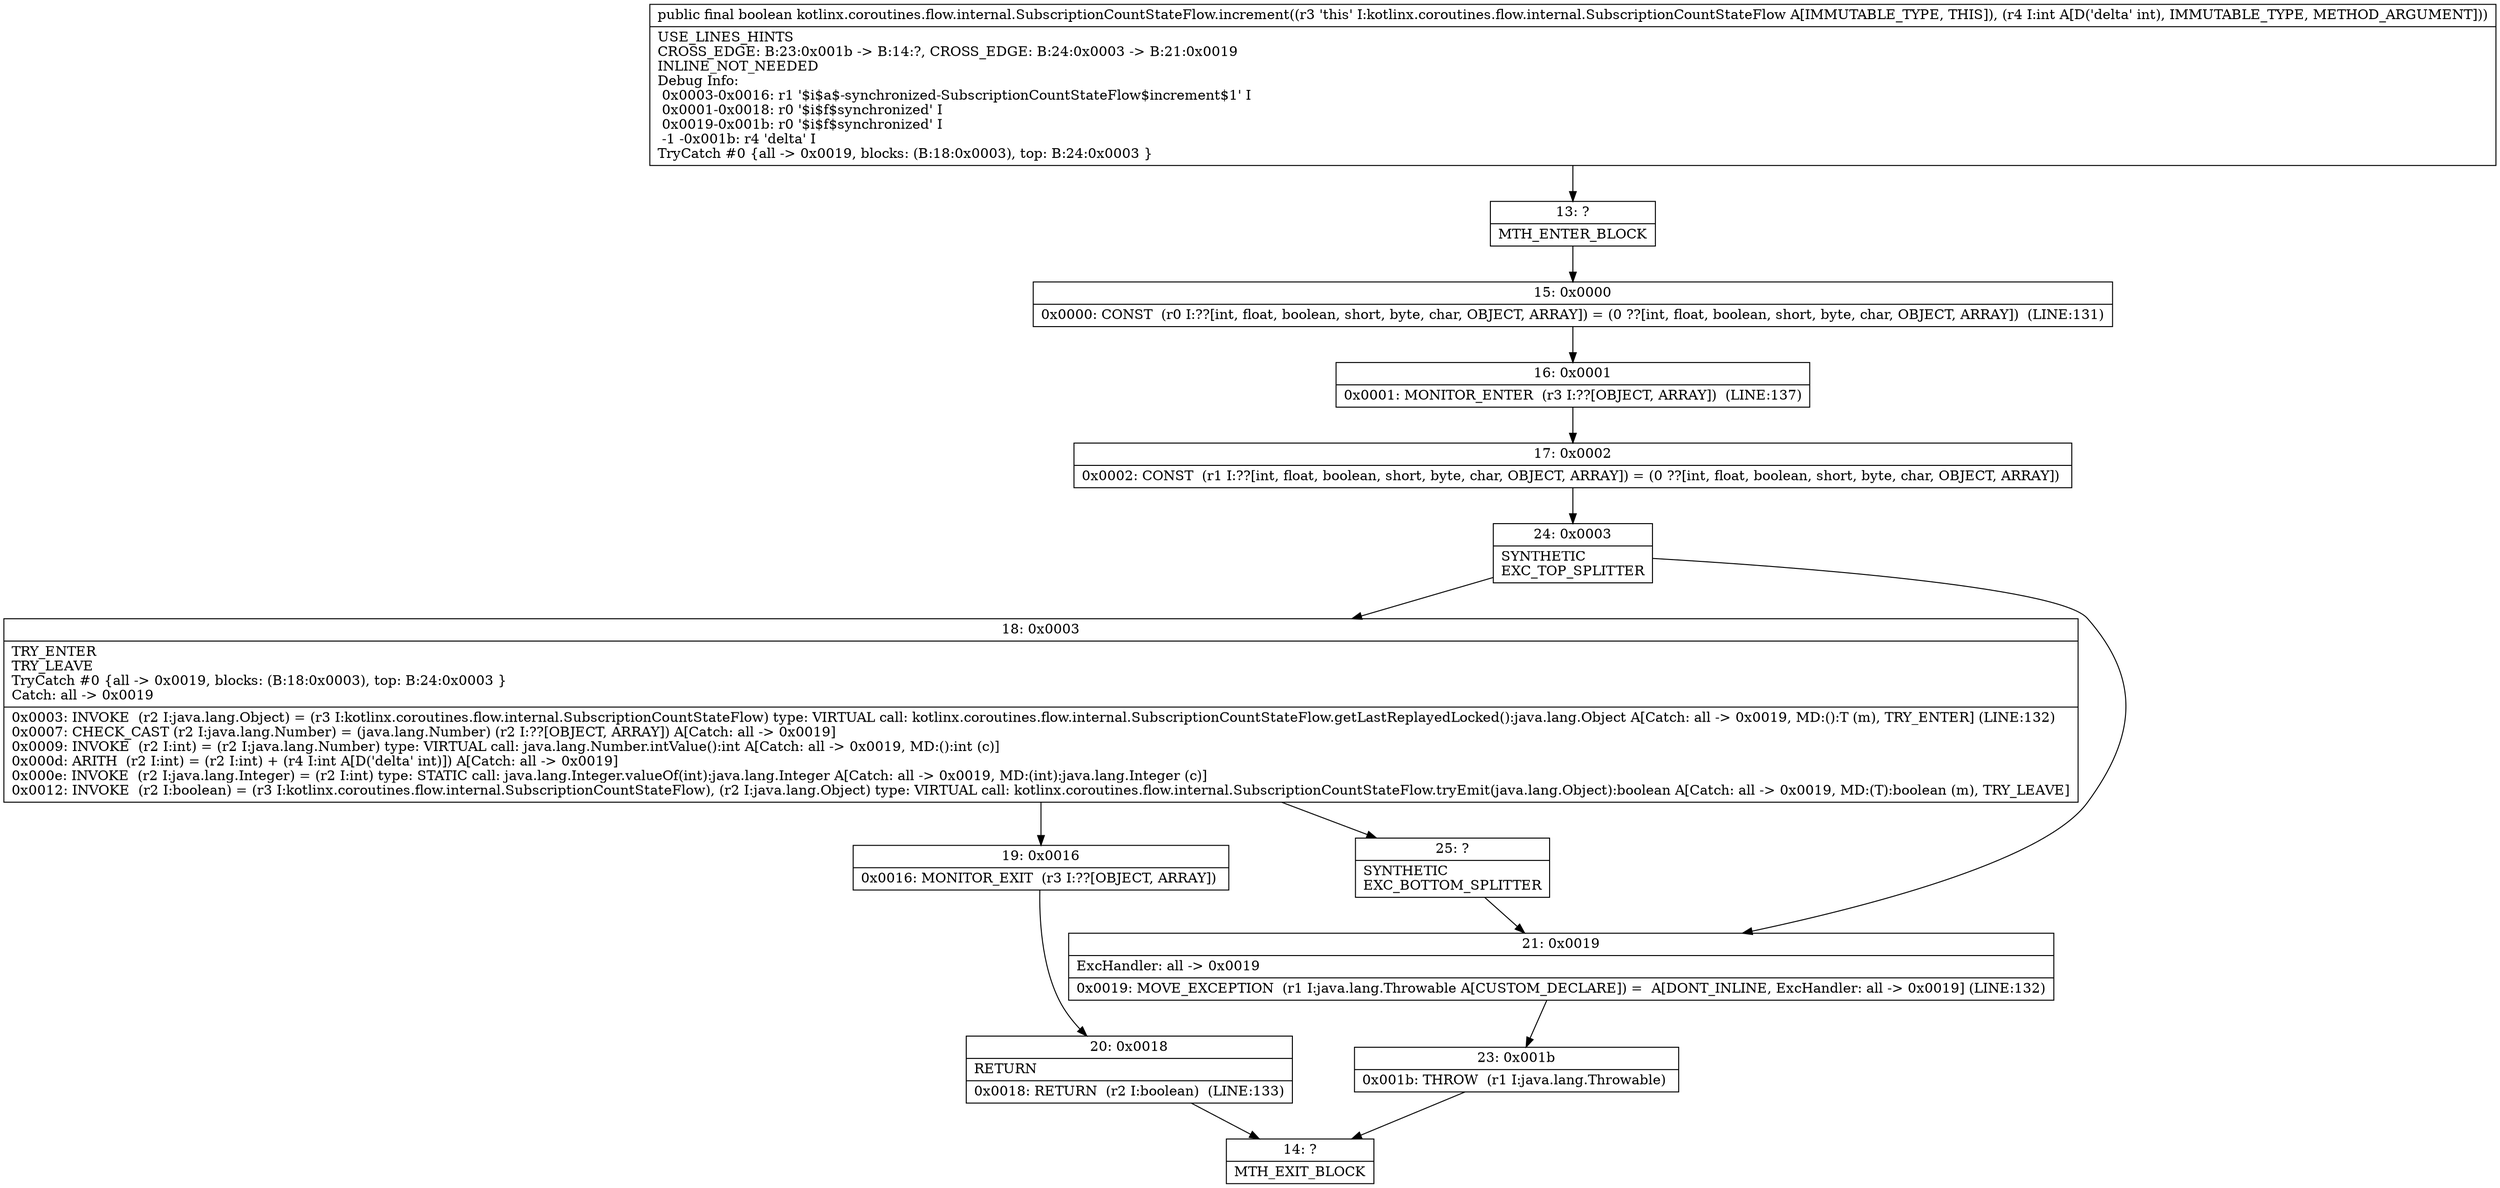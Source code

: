 digraph "CFG forkotlinx.coroutines.flow.internal.SubscriptionCountStateFlow.increment(I)Z" {
Node_13 [shape=record,label="{13\:\ ?|MTH_ENTER_BLOCK\l}"];
Node_15 [shape=record,label="{15\:\ 0x0000|0x0000: CONST  (r0 I:??[int, float, boolean, short, byte, char, OBJECT, ARRAY]) = (0 ??[int, float, boolean, short, byte, char, OBJECT, ARRAY])  (LINE:131)\l}"];
Node_16 [shape=record,label="{16\:\ 0x0001|0x0001: MONITOR_ENTER  (r3 I:??[OBJECT, ARRAY])  (LINE:137)\l}"];
Node_17 [shape=record,label="{17\:\ 0x0002|0x0002: CONST  (r1 I:??[int, float, boolean, short, byte, char, OBJECT, ARRAY]) = (0 ??[int, float, boolean, short, byte, char, OBJECT, ARRAY]) \l}"];
Node_24 [shape=record,label="{24\:\ 0x0003|SYNTHETIC\lEXC_TOP_SPLITTER\l}"];
Node_18 [shape=record,label="{18\:\ 0x0003|TRY_ENTER\lTRY_LEAVE\lTryCatch #0 \{all \-\> 0x0019, blocks: (B:18:0x0003), top: B:24:0x0003 \}\lCatch: all \-\> 0x0019\l|0x0003: INVOKE  (r2 I:java.lang.Object) = (r3 I:kotlinx.coroutines.flow.internal.SubscriptionCountStateFlow) type: VIRTUAL call: kotlinx.coroutines.flow.internal.SubscriptionCountStateFlow.getLastReplayedLocked():java.lang.Object A[Catch: all \-\> 0x0019, MD:():T (m), TRY_ENTER] (LINE:132)\l0x0007: CHECK_CAST (r2 I:java.lang.Number) = (java.lang.Number) (r2 I:??[OBJECT, ARRAY]) A[Catch: all \-\> 0x0019]\l0x0009: INVOKE  (r2 I:int) = (r2 I:java.lang.Number) type: VIRTUAL call: java.lang.Number.intValue():int A[Catch: all \-\> 0x0019, MD:():int (c)]\l0x000d: ARITH  (r2 I:int) = (r2 I:int) + (r4 I:int A[D('delta' int)]) A[Catch: all \-\> 0x0019]\l0x000e: INVOKE  (r2 I:java.lang.Integer) = (r2 I:int) type: STATIC call: java.lang.Integer.valueOf(int):java.lang.Integer A[Catch: all \-\> 0x0019, MD:(int):java.lang.Integer (c)]\l0x0012: INVOKE  (r2 I:boolean) = (r3 I:kotlinx.coroutines.flow.internal.SubscriptionCountStateFlow), (r2 I:java.lang.Object) type: VIRTUAL call: kotlinx.coroutines.flow.internal.SubscriptionCountStateFlow.tryEmit(java.lang.Object):boolean A[Catch: all \-\> 0x0019, MD:(T):boolean (m), TRY_LEAVE]\l}"];
Node_19 [shape=record,label="{19\:\ 0x0016|0x0016: MONITOR_EXIT  (r3 I:??[OBJECT, ARRAY]) \l}"];
Node_20 [shape=record,label="{20\:\ 0x0018|RETURN\l|0x0018: RETURN  (r2 I:boolean)  (LINE:133)\l}"];
Node_14 [shape=record,label="{14\:\ ?|MTH_EXIT_BLOCK\l}"];
Node_25 [shape=record,label="{25\:\ ?|SYNTHETIC\lEXC_BOTTOM_SPLITTER\l}"];
Node_21 [shape=record,label="{21\:\ 0x0019|ExcHandler: all \-\> 0x0019\l|0x0019: MOVE_EXCEPTION  (r1 I:java.lang.Throwable A[CUSTOM_DECLARE]) =  A[DONT_INLINE, ExcHandler: all \-\> 0x0019] (LINE:132)\l}"];
Node_23 [shape=record,label="{23\:\ 0x001b|0x001b: THROW  (r1 I:java.lang.Throwable) \l}"];
MethodNode[shape=record,label="{public final boolean kotlinx.coroutines.flow.internal.SubscriptionCountStateFlow.increment((r3 'this' I:kotlinx.coroutines.flow.internal.SubscriptionCountStateFlow A[IMMUTABLE_TYPE, THIS]), (r4 I:int A[D('delta' int), IMMUTABLE_TYPE, METHOD_ARGUMENT]))  | USE_LINES_HINTS\lCROSS_EDGE: B:23:0x001b \-\> B:14:?, CROSS_EDGE: B:24:0x0003 \-\> B:21:0x0019\lINLINE_NOT_NEEDED\lDebug Info:\l  0x0003\-0x0016: r1 '$i$a$\-synchronized\-SubscriptionCountStateFlow$increment$1' I\l  0x0001\-0x0018: r0 '$i$f$synchronized' I\l  0x0019\-0x001b: r0 '$i$f$synchronized' I\l  \-1 \-0x001b: r4 'delta' I\lTryCatch #0 \{all \-\> 0x0019, blocks: (B:18:0x0003), top: B:24:0x0003 \}\l}"];
MethodNode -> Node_13;Node_13 -> Node_15;
Node_15 -> Node_16;
Node_16 -> Node_17;
Node_17 -> Node_24;
Node_24 -> Node_18;
Node_24 -> Node_21;
Node_18 -> Node_19;
Node_18 -> Node_25;
Node_19 -> Node_20;
Node_20 -> Node_14;
Node_25 -> Node_21;
Node_21 -> Node_23;
Node_23 -> Node_14;
}

